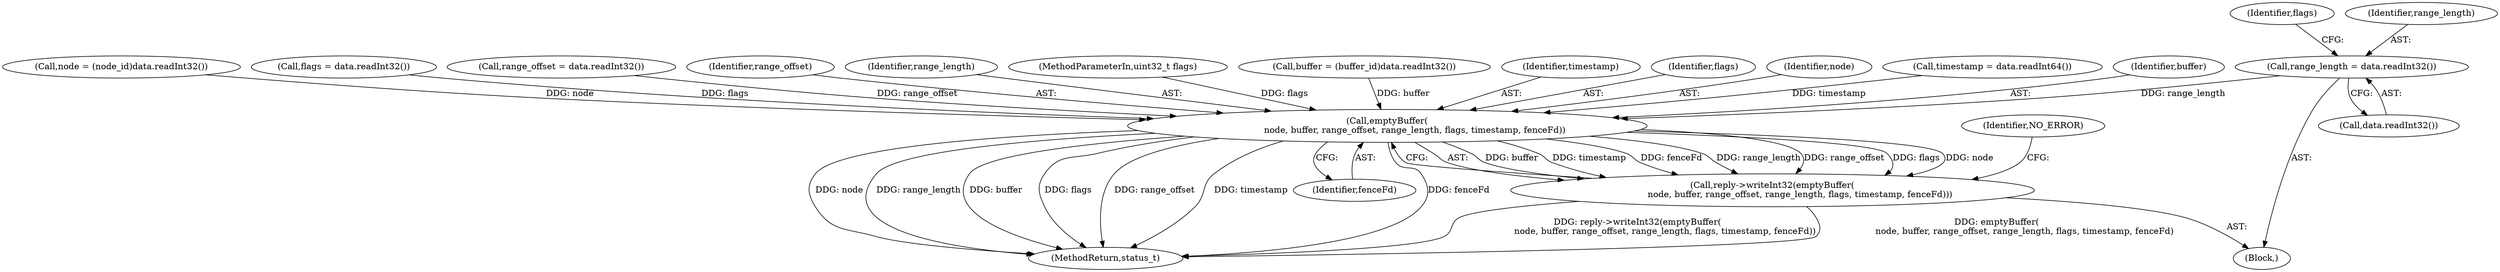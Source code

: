 digraph "0_Android_295c883fe3105b19bcd0f9e07d54c6b589fc5bff@API" {
"1001143" [label="(Call,range_length = data.readInt32())"];
"1001161" [label="(Call,emptyBuffer(\n                    node, buffer, range_offset, range_length, flags, timestamp, fenceFd))"];
"1001160" [label="(Call,reply->writeInt32(emptyBuffer(\n                    node, buffer, range_offset, range_length, flags, timestamp, fenceFd)))"];
"1001133" [label="(Call,buffer = (buffer_id)data.readInt32())"];
"1001148" [label="(Identifier,flags)"];
"1001214" [label="(MethodReturn,status_t)"];
"1001167" [label="(Identifier,timestamp)"];
"1001166" [label="(Identifier,flags)"];
"1001162" [label="(Identifier,node)"];
"1001143" [label="(Call,range_length = data.readInt32())"];
"1001168" [label="(Identifier,fenceFd)"];
"1001151" [label="(Call,timestamp = data.readInt64())"];
"1001170" [label="(Identifier,NO_ERROR)"];
"1001163" [label="(Identifier,buffer)"];
"1001121" [label="(Block,)"];
"1001145" [label="(Call,data.readInt32())"];
"1001161" [label="(Call,emptyBuffer(\n                    node, buffer, range_offset, range_length, flags, timestamp, fenceFd))"];
"1001127" [label="(Call,node = (node_id)data.readInt32())"];
"1001147" [label="(Call,flags = data.readInt32())"];
"1001139" [label="(Call,range_offset = data.readInt32())"];
"1001164" [label="(Identifier,range_offset)"];
"1001165" [label="(Identifier,range_length)"];
"1000105" [label="(MethodParameterIn,uint32_t flags)"];
"1001144" [label="(Identifier,range_length)"];
"1001160" [label="(Call,reply->writeInt32(emptyBuffer(\n                    node, buffer, range_offset, range_length, flags, timestamp, fenceFd)))"];
"1001143" -> "1001121"  [label="AST: "];
"1001143" -> "1001145"  [label="CFG: "];
"1001144" -> "1001143"  [label="AST: "];
"1001145" -> "1001143"  [label="AST: "];
"1001148" -> "1001143"  [label="CFG: "];
"1001143" -> "1001161"  [label="DDG: range_length"];
"1001161" -> "1001160"  [label="AST: "];
"1001161" -> "1001168"  [label="CFG: "];
"1001162" -> "1001161"  [label="AST: "];
"1001163" -> "1001161"  [label="AST: "];
"1001164" -> "1001161"  [label="AST: "];
"1001165" -> "1001161"  [label="AST: "];
"1001166" -> "1001161"  [label="AST: "];
"1001167" -> "1001161"  [label="AST: "];
"1001168" -> "1001161"  [label="AST: "];
"1001160" -> "1001161"  [label="CFG: "];
"1001161" -> "1001214"  [label="DDG: buffer"];
"1001161" -> "1001214"  [label="DDG: flags"];
"1001161" -> "1001214"  [label="DDG: range_length"];
"1001161" -> "1001214"  [label="DDG: range_offset"];
"1001161" -> "1001214"  [label="DDG: timestamp"];
"1001161" -> "1001214"  [label="DDG: fenceFd"];
"1001161" -> "1001214"  [label="DDG: node"];
"1001161" -> "1001160"  [label="DDG: buffer"];
"1001161" -> "1001160"  [label="DDG: timestamp"];
"1001161" -> "1001160"  [label="DDG: fenceFd"];
"1001161" -> "1001160"  [label="DDG: range_length"];
"1001161" -> "1001160"  [label="DDG: range_offset"];
"1001161" -> "1001160"  [label="DDG: flags"];
"1001161" -> "1001160"  [label="DDG: node"];
"1001127" -> "1001161"  [label="DDG: node"];
"1001133" -> "1001161"  [label="DDG: buffer"];
"1001139" -> "1001161"  [label="DDG: range_offset"];
"1001147" -> "1001161"  [label="DDG: flags"];
"1000105" -> "1001161"  [label="DDG: flags"];
"1001151" -> "1001161"  [label="DDG: timestamp"];
"1001160" -> "1001121"  [label="AST: "];
"1001170" -> "1001160"  [label="CFG: "];
"1001160" -> "1001214"  [label="DDG: reply->writeInt32(emptyBuffer(\n                    node, buffer, range_offset, range_length, flags, timestamp, fenceFd))"];
"1001160" -> "1001214"  [label="DDG: emptyBuffer(\n                    node, buffer, range_offset, range_length, flags, timestamp, fenceFd)"];
}
